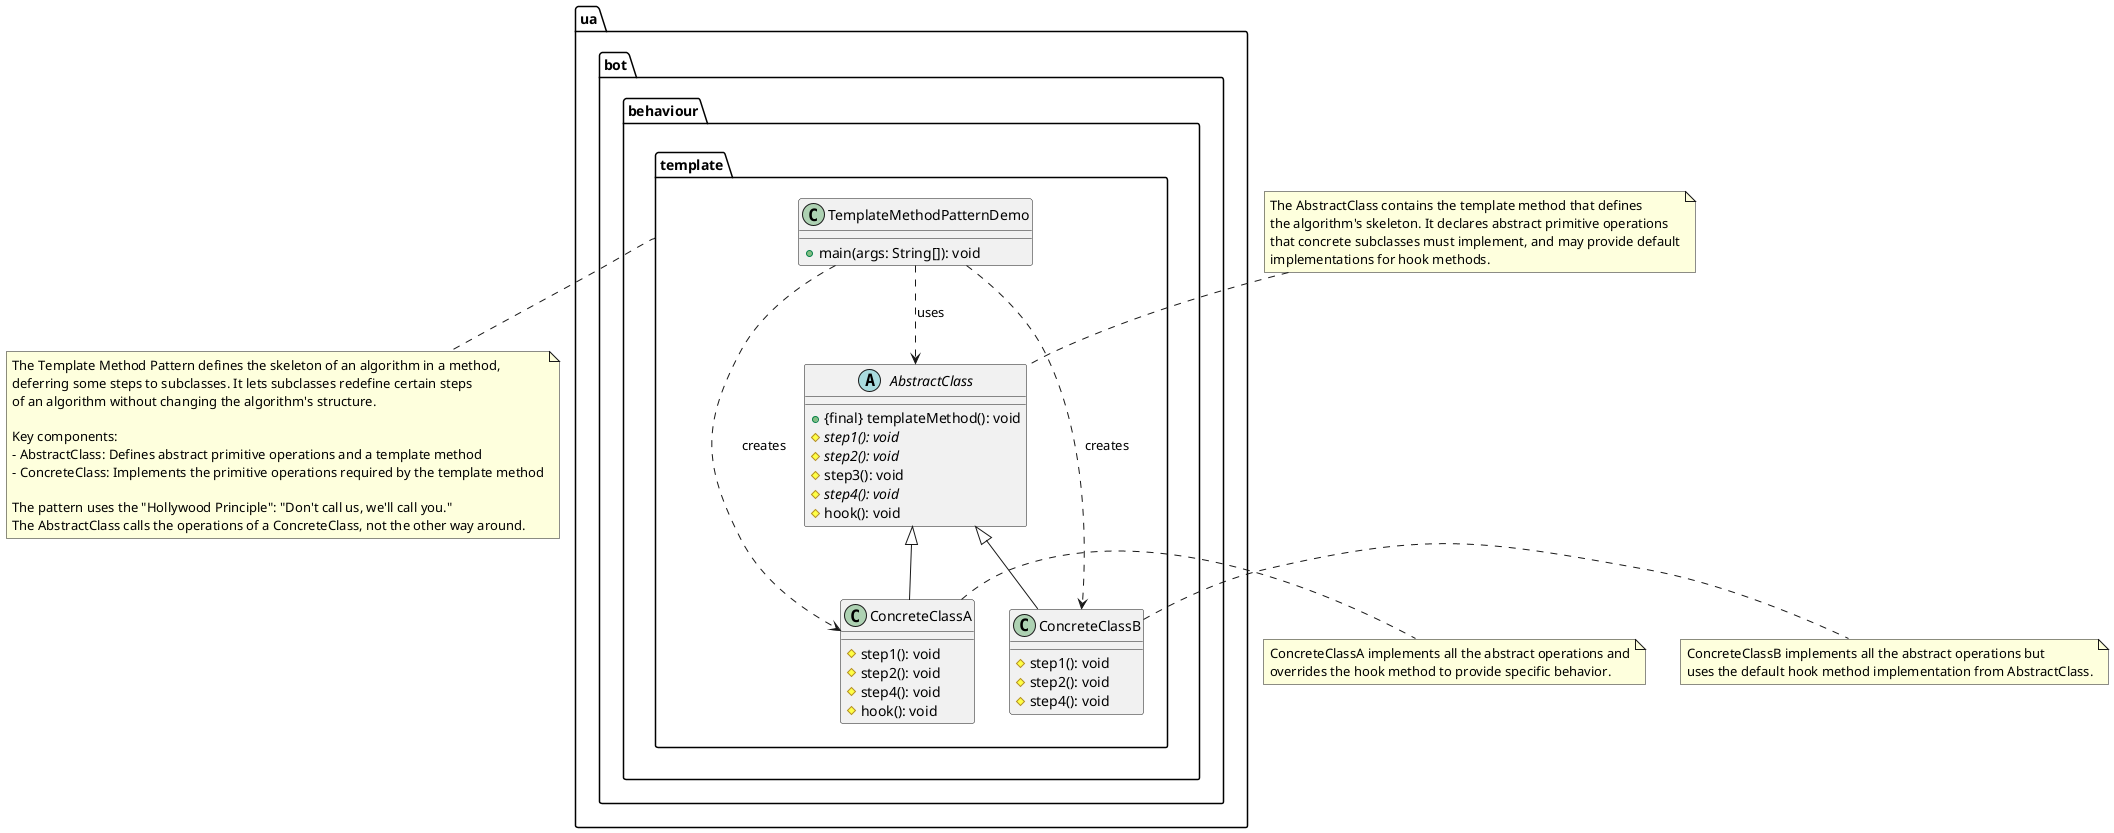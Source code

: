 @startuml Template Method Pattern

package "ua.bot.behaviour.template" {
    ' Abstract class with template method
    abstract class "AbstractClass" {
        +{final} templateMethod(): void
        #{abstract} step1(): void
        #{abstract} step2(): void
        #step3(): void
        #{abstract} step4(): void
        #hook(): void
    }
    
    ' Concrete implementations
    class "ConcreteClassA" {
        #step1(): void
        #step2(): void
        #step4(): void
        #hook(): void
    }
    
    class "ConcreteClassB" {
        #step1(): void
        #step2(): void
        #step4(): void
    }
    
    ' Client
    class "TemplateMethodPatternDemo" {
        +main(args: String[]): void
    }
    
    ' Relationships
    AbstractClass <|-- ConcreteClassA
    AbstractClass <|-- ConcreteClassB
    
    TemplateMethodPatternDemo ..> AbstractClass : uses
    TemplateMethodPatternDemo ..> ConcreteClassA : creates
    TemplateMethodPatternDemo ..> ConcreteClassB : creates
}

note top of AbstractClass
  The AbstractClass contains the template method that defines
  the algorithm's skeleton. It declares abstract primitive operations
  that concrete subclasses must implement, and may provide default
  implementations for hook methods.
end note

note right of ConcreteClassA
  ConcreteClassA implements all the abstract operations and
  overrides the hook method to provide specific behavior.
end note

note right of ConcreteClassB
  ConcreteClassB implements all the abstract operations but
  uses the default hook method implementation from AbstractClass.
end note

note bottom of ua.bot.behaviour.template
  The Template Method Pattern defines the skeleton of an algorithm in a method,
  deferring some steps to subclasses. It lets subclasses redefine certain steps
  of an algorithm without changing the algorithm's structure.
  
  Key components:
  - AbstractClass: Defines abstract primitive operations and a template method
  - ConcreteClass: Implements the primitive operations required by the template method
  
  The pattern uses the "Hollywood Principle": "Don't call us, we'll call you."
  The AbstractClass calls the operations of a ConcreteClass, not the other way around.
end note

@enduml
